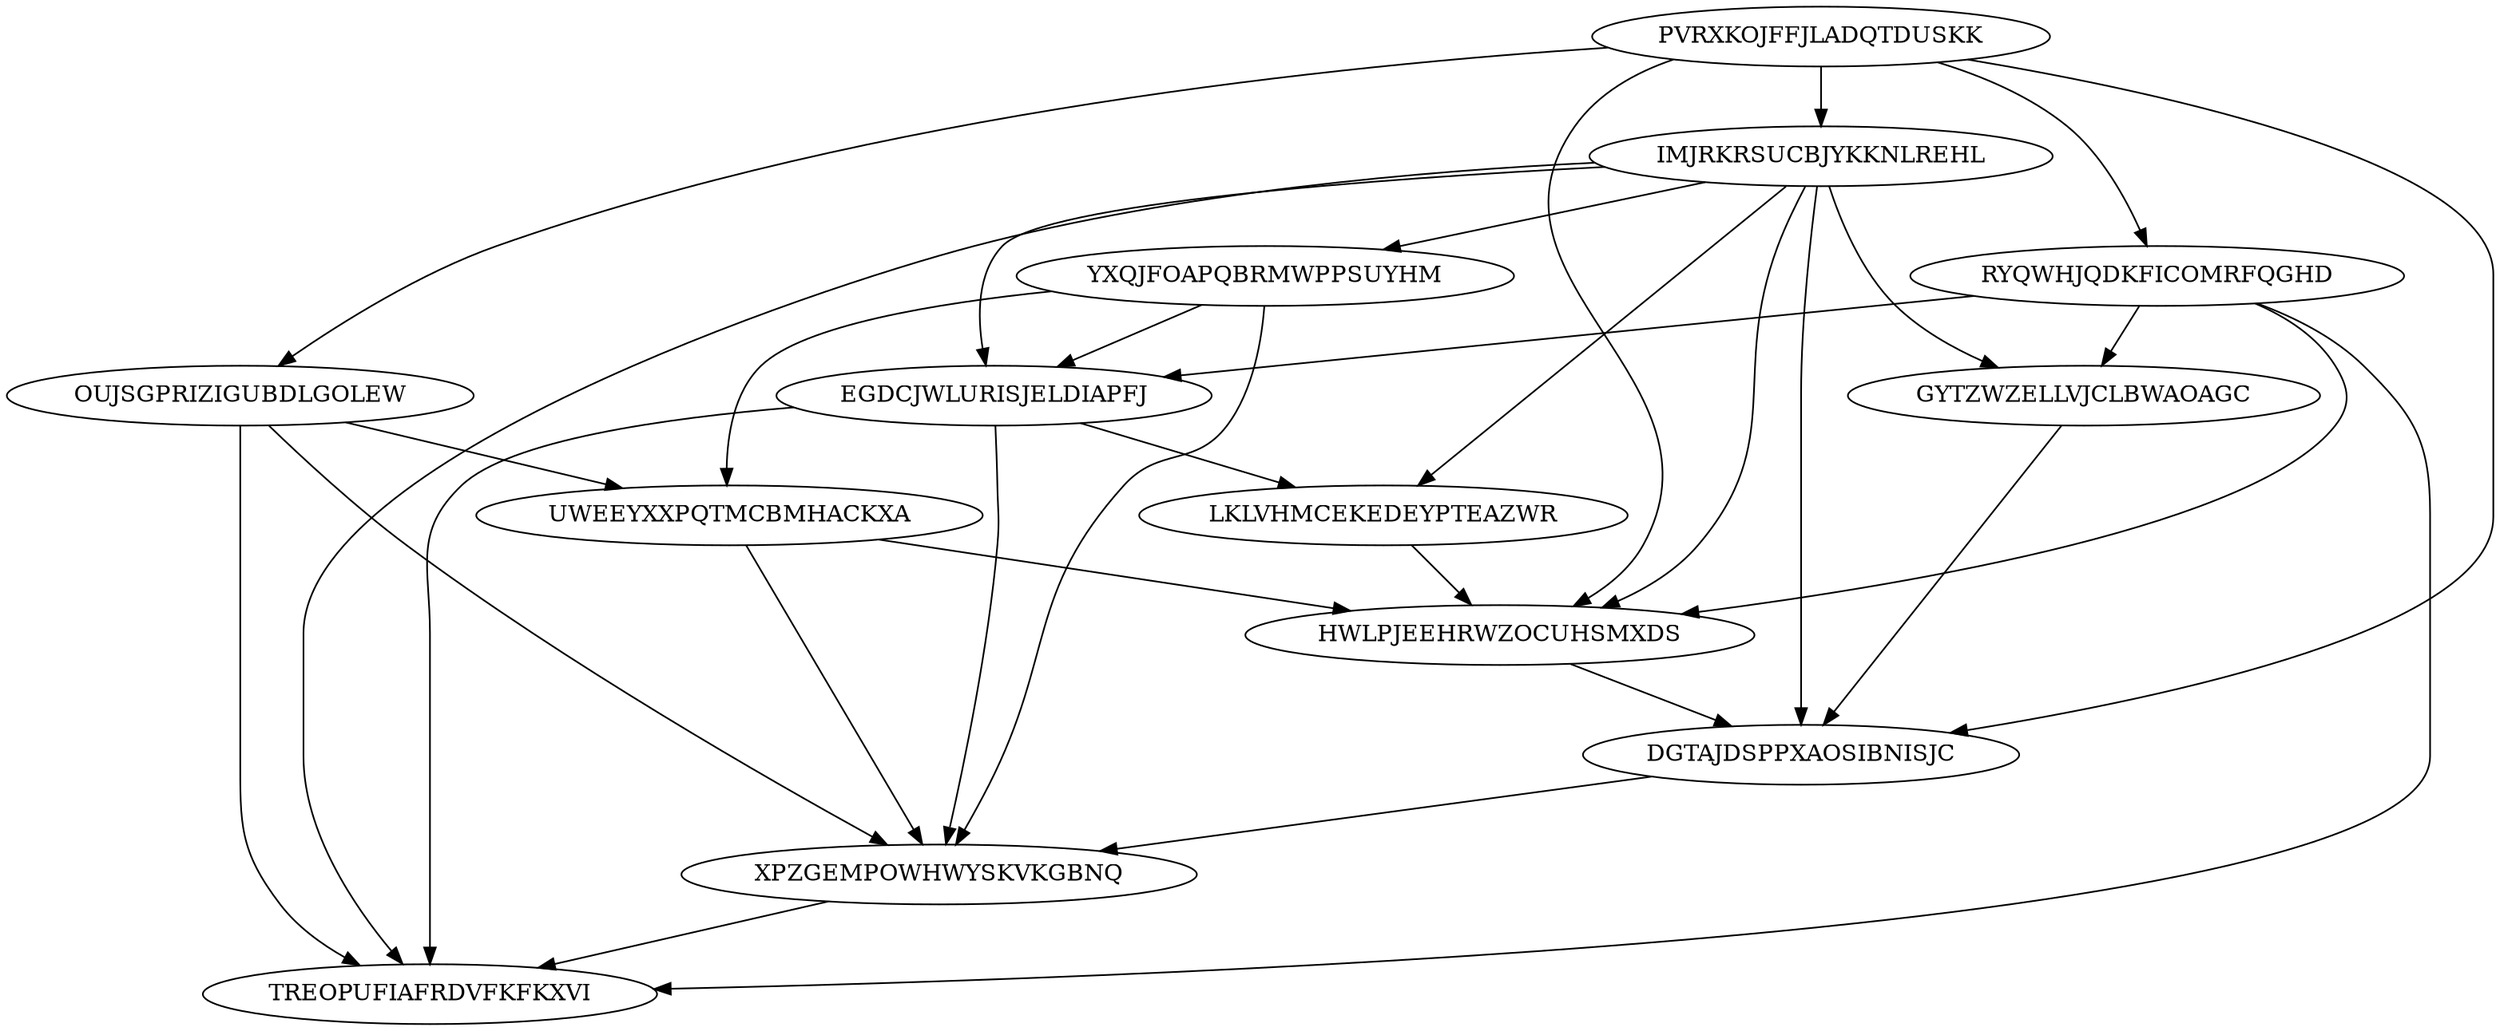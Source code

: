 digraph N13M32 {
	PVRXKOJFFJLADQTDUSKK	[Weight=20];
	IMJRKRSUCBJYKKNLREHL	[Weight=13];
	YXQJFOAPQBRMWPPSUYHM	[Weight=11];
	RYQWHJQDKFICOMRFQGHD	[Weight=15];
	EGDCJWLURISJELDIAPFJ	[Weight=12];
	OUJSGPRIZIGUBDLGOLEW	[Weight=10];
	LKLVHMCEKEDEYPTEAZWR	[Weight=15];
	UWEEYXXPQTMCBMHACKXA	[Weight=13];
	HWLPJEEHRWZOCUHSMXDS	[Weight=12];
	GYTZWZELLVJCLBWAOAGC	[Weight=10];
	DGTAJDSPPXAOSIBNISJC	[Weight=12];
	XPZGEMPOWHWYSKVKGBNQ	[Weight=13];
	TREOPUFIAFRDVFKFKXVI	[Weight=13];
	DGTAJDSPPXAOSIBNISJC -> XPZGEMPOWHWYSKVKGBNQ [Weight=11];
	YXQJFOAPQBRMWPPSUYHM -> EGDCJWLURISJELDIAPFJ [Weight=12];
	IMJRKRSUCBJYKKNLREHL -> YXQJFOAPQBRMWPPSUYHM [Weight=19];
	IMJRKRSUCBJYKKNLREHL -> EGDCJWLURISJELDIAPFJ [Weight=18];
	IMJRKRSUCBJYKKNLREHL -> LKLVHMCEKEDEYPTEAZWR [Weight=11];
	EGDCJWLURISJELDIAPFJ -> LKLVHMCEKEDEYPTEAZWR [Weight=17];
	OUJSGPRIZIGUBDLGOLEW -> UWEEYXXPQTMCBMHACKXA [Weight=17];
	PVRXKOJFFJLADQTDUSKK -> HWLPJEEHRWZOCUHSMXDS [Weight=17];
	OUJSGPRIZIGUBDLGOLEW -> TREOPUFIAFRDVFKFKXVI [Weight=17];
	UWEEYXXPQTMCBMHACKXA -> HWLPJEEHRWZOCUHSMXDS [Weight=15];
	HWLPJEEHRWZOCUHSMXDS -> DGTAJDSPPXAOSIBNISJC [Weight=10];
	RYQWHJQDKFICOMRFQGHD -> HWLPJEEHRWZOCUHSMXDS [Weight=17];
	PVRXKOJFFJLADQTDUSKK -> OUJSGPRIZIGUBDLGOLEW [Weight=18];
	RYQWHJQDKFICOMRFQGHD -> EGDCJWLURISJELDIAPFJ [Weight=13];
	LKLVHMCEKEDEYPTEAZWR -> HWLPJEEHRWZOCUHSMXDS [Weight=17];
	EGDCJWLURISJELDIAPFJ -> TREOPUFIAFRDVFKFKXVI [Weight=18];
	IMJRKRSUCBJYKKNLREHL -> HWLPJEEHRWZOCUHSMXDS [Weight=18];
	OUJSGPRIZIGUBDLGOLEW -> XPZGEMPOWHWYSKVKGBNQ [Weight=12];
	RYQWHJQDKFICOMRFQGHD -> GYTZWZELLVJCLBWAOAGC [Weight=16];
	RYQWHJQDKFICOMRFQGHD -> TREOPUFIAFRDVFKFKXVI [Weight=17];
	GYTZWZELLVJCLBWAOAGC -> DGTAJDSPPXAOSIBNISJC [Weight=16];
	YXQJFOAPQBRMWPPSUYHM -> XPZGEMPOWHWYSKVKGBNQ [Weight=10];
	IMJRKRSUCBJYKKNLREHL -> GYTZWZELLVJCLBWAOAGC [Weight=14];
	PVRXKOJFFJLADQTDUSKK -> DGTAJDSPPXAOSIBNISJC [Weight=19];
	IMJRKRSUCBJYKKNLREHL -> DGTAJDSPPXAOSIBNISJC [Weight=19];
	EGDCJWLURISJELDIAPFJ -> XPZGEMPOWHWYSKVKGBNQ [Weight=17];
	PVRXKOJFFJLADQTDUSKK -> RYQWHJQDKFICOMRFQGHD [Weight=20];
	UWEEYXXPQTMCBMHACKXA -> XPZGEMPOWHWYSKVKGBNQ [Weight=14];
	IMJRKRSUCBJYKKNLREHL -> TREOPUFIAFRDVFKFKXVI [Weight=14];
	XPZGEMPOWHWYSKVKGBNQ -> TREOPUFIAFRDVFKFKXVI [Weight=17];
	PVRXKOJFFJLADQTDUSKK -> IMJRKRSUCBJYKKNLREHL [Weight=17];
	YXQJFOAPQBRMWPPSUYHM -> UWEEYXXPQTMCBMHACKXA [Weight=16];
}
